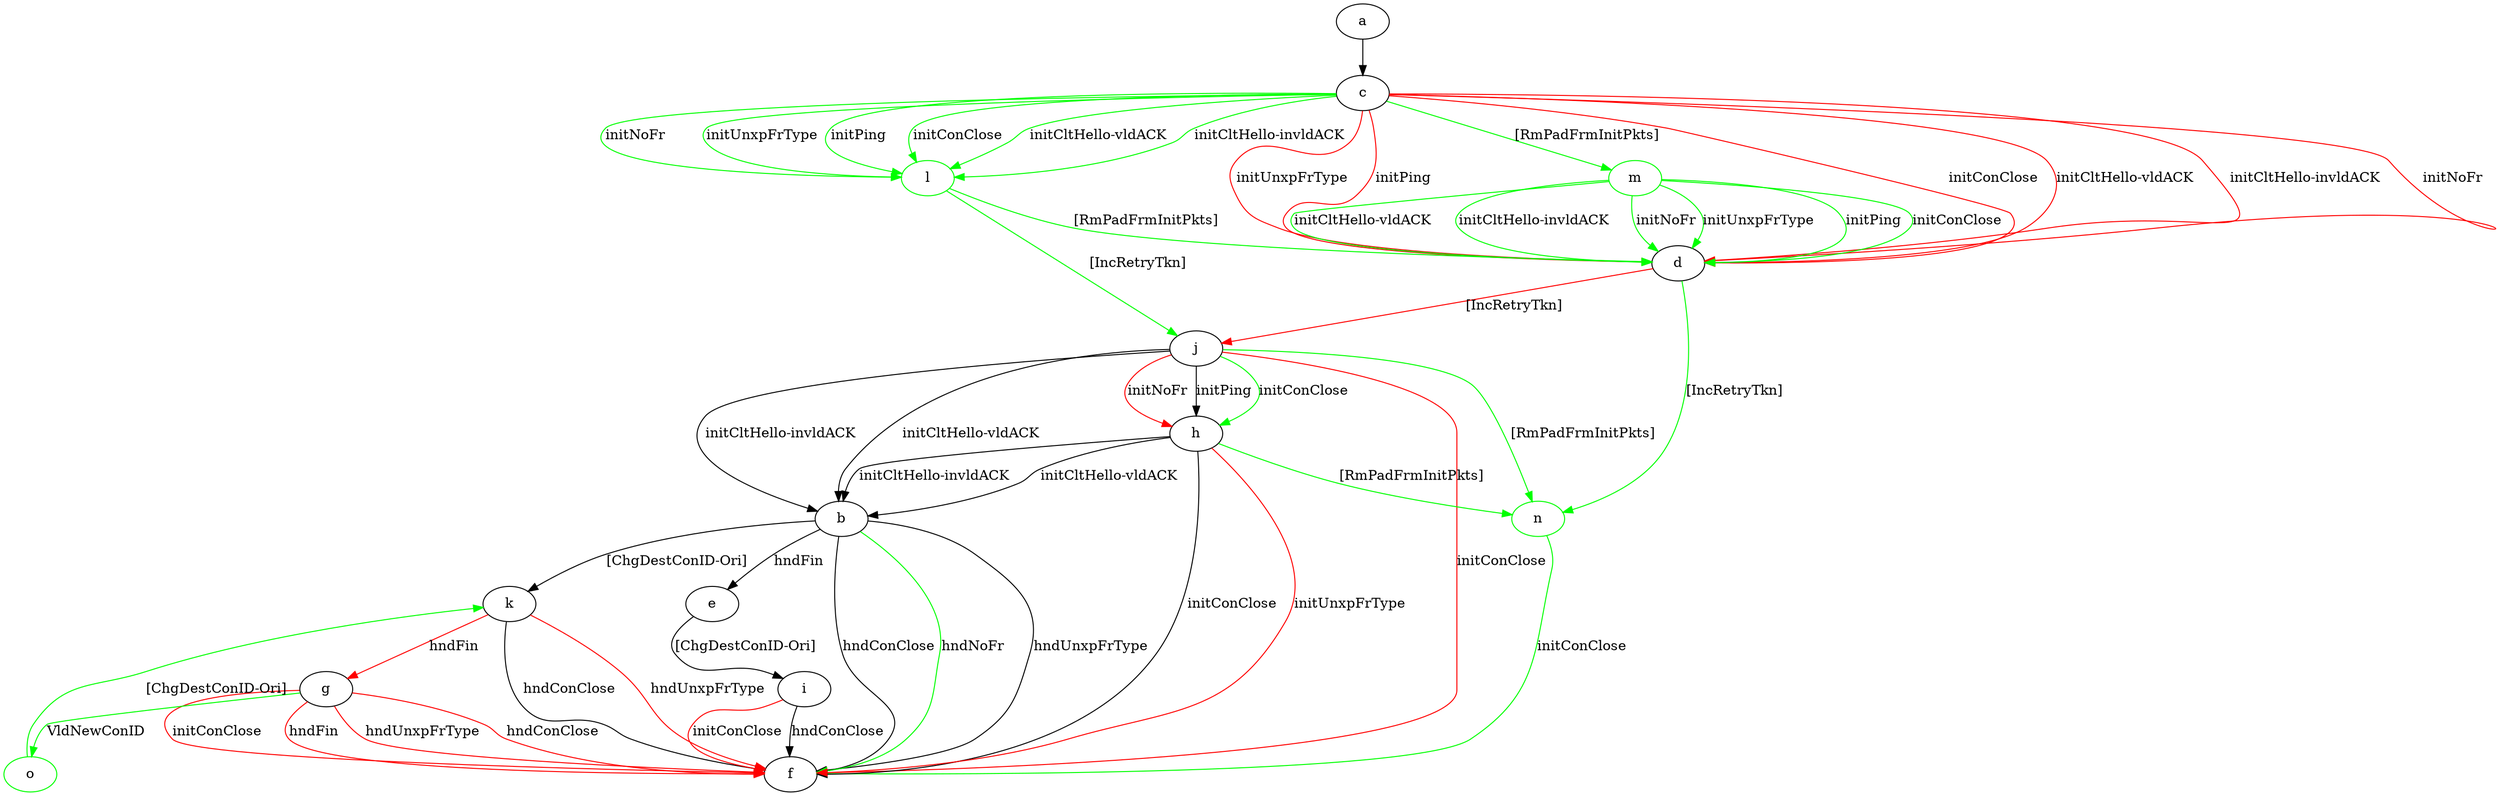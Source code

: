 digraph "" {
	a -> c	[key=0];
	b -> e	[key=0,
		label="hndFin "];
	b -> f	[key=0,
		label="hndUnxpFrType "];
	b -> f	[key=1,
		label="hndConClose "];
	b -> f	[key=2,
		color=green,
		label="hndNoFr "];
	b -> k	[key=0,
		label="[ChgDestConID-Ori] "];
	c -> d	[key=0,
		color=red,
		label="initPing "];
	c -> d	[key=1,
		color=red,
		label="initConClose "];
	c -> d	[key=2,
		color=red,
		label="initCltHello-vldACK "];
	c -> d	[key=3,
		color=red,
		label="initCltHello-invldACK "];
	c -> d	[key=4,
		color=red,
		label="initNoFr "];
	c -> d	[key=5,
		color=red,
		label="initUnxpFrType "];
	l	[color=green];
	c -> l	[key=0,
		color=green,
		label="initPing "];
	c -> l	[key=1,
		color=green,
		label="initConClose "];
	c -> l	[key=2,
		color=green,
		label="initCltHello-vldACK "];
	c -> l	[key=3,
		color=green,
		label="initCltHello-invldACK "];
	c -> l	[key=4,
		color=green,
		label="initNoFr "];
	c -> l	[key=5,
		color=green,
		label="initUnxpFrType "];
	m	[color=green];
	c -> m	[key=0,
		color=green,
		label="[RmPadFrmInitPkts] "];
	d -> j	[key=0,
		color=red,
		label="[IncRetryTkn] "];
	n	[color=green];
	d -> n	[key=0,
		color=green,
		label="[IncRetryTkn] "];
	e -> i	[key=0,
		label="[ChgDestConID-Ori] "];
	g -> f	[key=0,
		color=red,
		label="initConClose "];
	g -> f	[key=1,
		color=red,
		label="hndFin "];
	g -> f	[key=2,
		color=red,
		label="hndUnxpFrType "];
	g -> f	[key=3,
		color=red,
		label="hndConClose "];
	o	[color=green];
	g -> o	[key=0,
		color=green,
		label="VldNewConID "];
	h -> b	[key=0,
		label="initCltHello-vldACK "];
	h -> b	[key=1,
		label="initCltHello-invldACK "];
	h -> f	[key=0,
		label="initConClose "];
	h -> f	[key=1,
		color=red,
		label="initUnxpFrType "];
	h -> n	[key=0,
		color=green,
		label="[RmPadFrmInitPkts] "];
	i -> f	[key=0,
		label="hndConClose "];
	i -> f	[key=1,
		color=red,
		label="initConClose "];
	j -> b	[key=0,
		label="initCltHello-vldACK "];
	j -> b	[key=1,
		label="initCltHello-invldACK "];
	j -> f	[key=0,
		color=red,
		label="initConClose "];
	j -> h	[key=0,
		label="initPing "];
	j -> h	[key=1,
		color=green,
		label="initConClose "];
	j -> h	[key=2,
		color=red,
		label="initNoFr "];
	j -> n	[key=0,
		color=green,
		label="[RmPadFrmInitPkts] "];
	k -> f	[key=0,
		label="hndConClose "];
	k -> f	[key=1,
		color=red,
		label="hndUnxpFrType "];
	k -> g	[key=0,
		color=red,
		label="hndFin "];
	l -> d	[key=0,
		color=green,
		label="[RmPadFrmInitPkts] "];
	l -> j	[key=0,
		color=green,
		label="[IncRetryTkn] "];
	m -> d	[key=0,
		color=green,
		label="initPing "];
	m -> d	[key=1,
		color=green,
		label="initConClose "];
	m -> d	[key=2,
		color=green,
		label="initCltHello-vldACK "];
	m -> d	[key=3,
		color=green,
		label="initCltHello-invldACK "];
	m -> d	[key=4,
		color=green,
		label="initNoFr "];
	m -> d	[key=5,
		color=green,
		label="initUnxpFrType "];
	n -> f	[key=0,
		color=green,
		label="initConClose "];
	o -> k	[key=0,
		color=green,
		label="[ChgDestConID-Ori] "];
}
